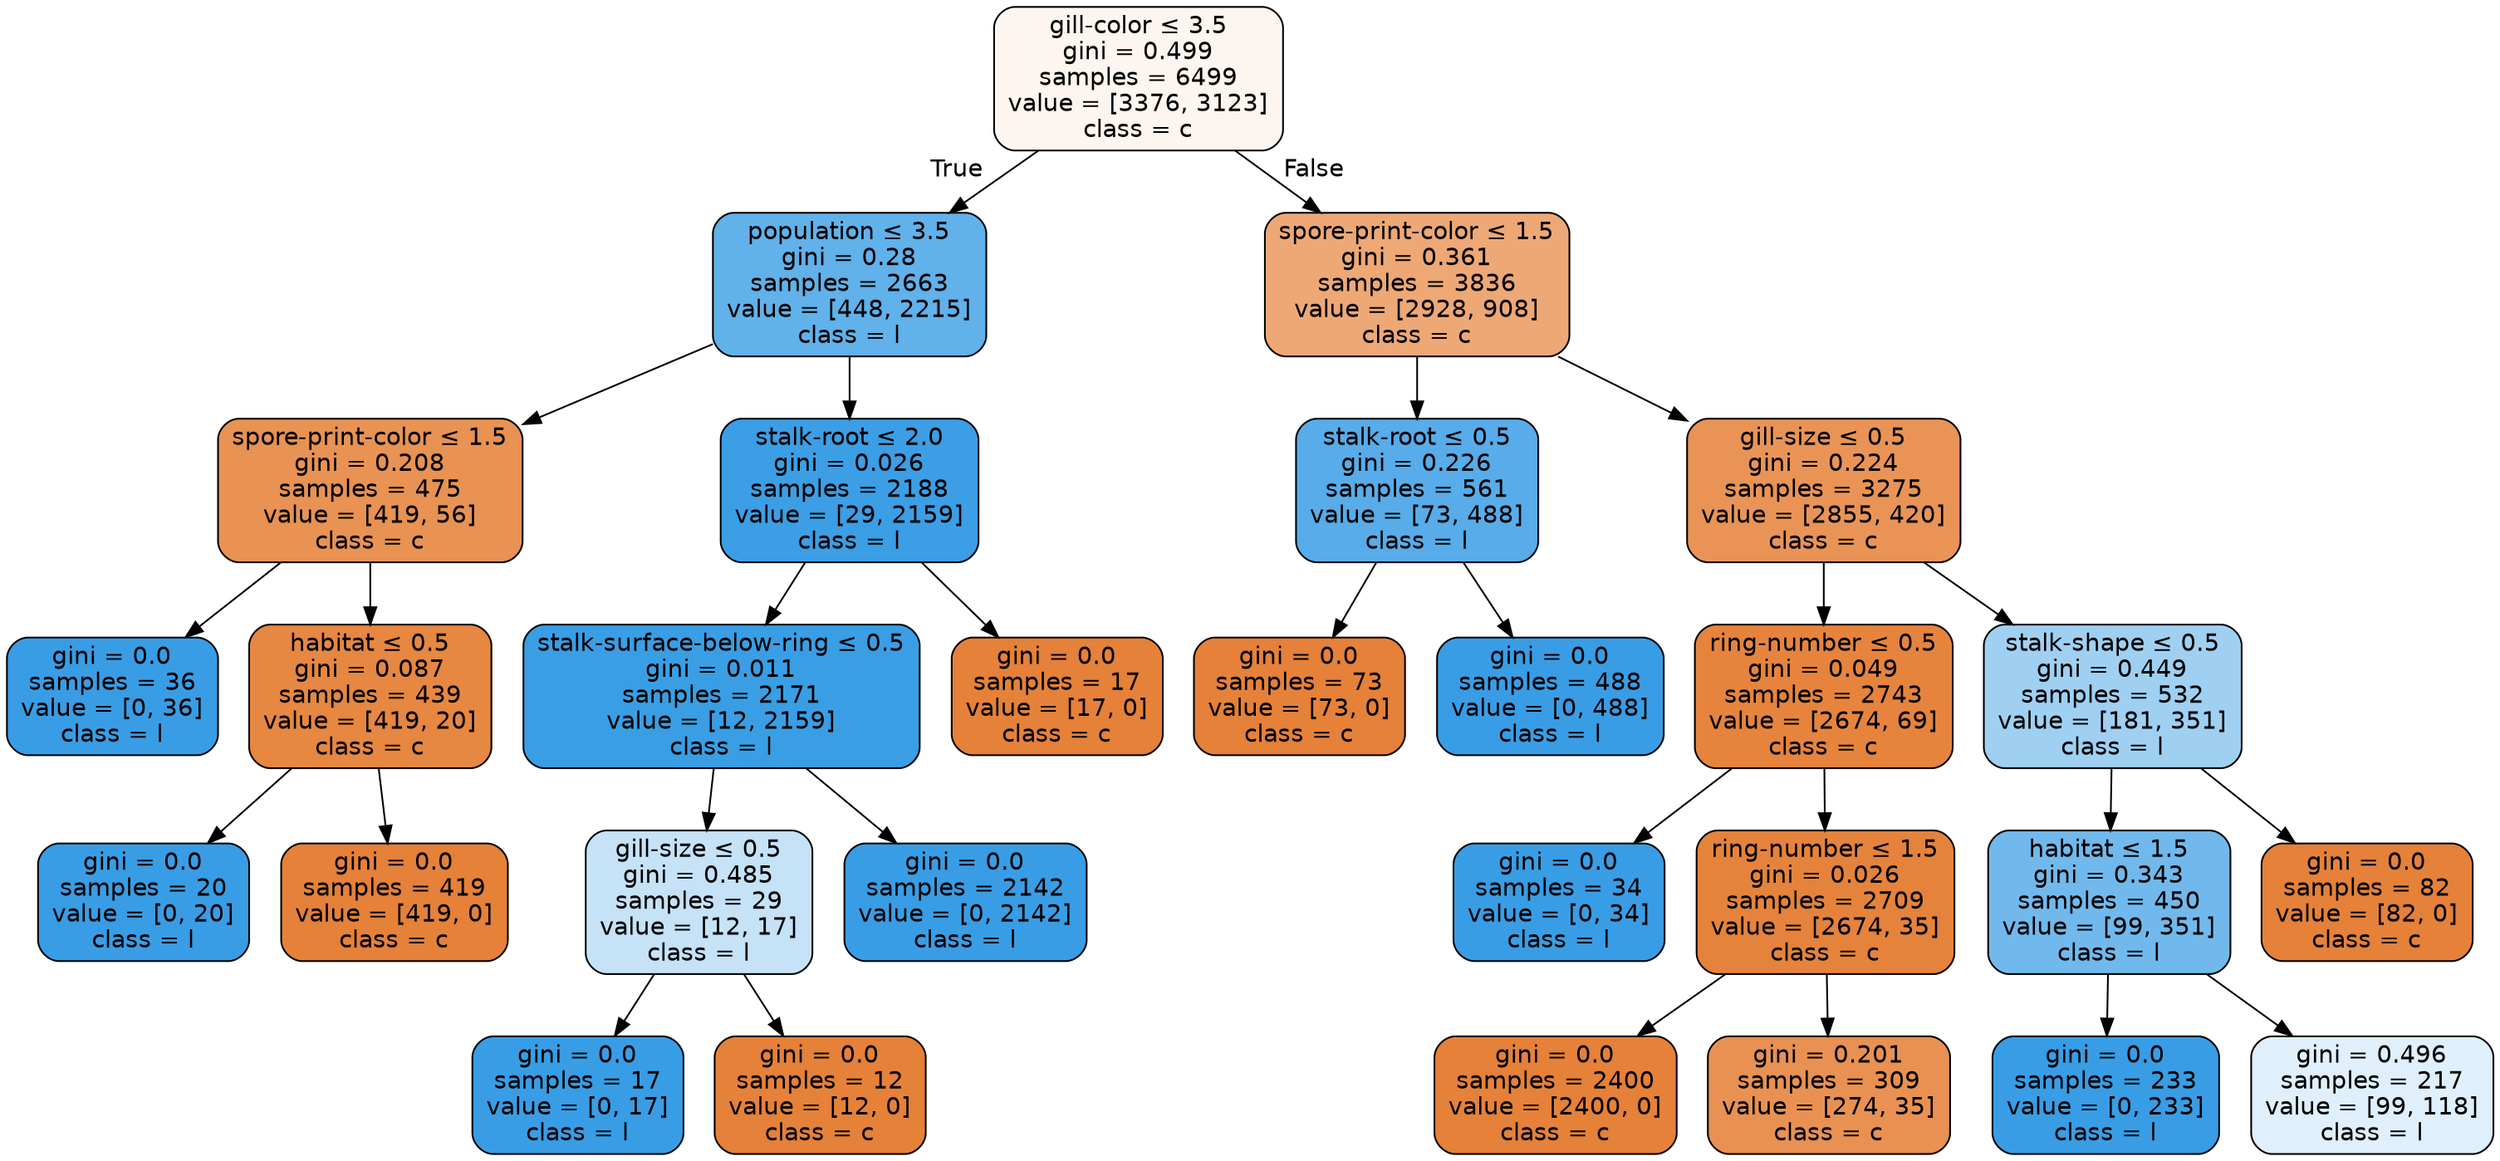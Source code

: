 digraph Tree {
node [shape=box, style="filled, rounded", color="black", fontname=helvetica] ;
edge [fontname=helvetica] ;
0 [label=<gill-color &le; 3.5<br/>gini = 0.499<br/>samples = 6499<br/>value = [3376, 3123]<br/>class = c>, fillcolor="#fdf6f0"] ;
1 [label=<population &le; 3.5<br/>gini = 0.28<br/>samples = 2663<br/>value = [448, 2215]<br/>class = l>, fillcolor="#61b1ea"] ;
0 -> 1 [labeldistance=2.5, labelangle=45, headlabel="True"] ;
2 [label=<spore-print-color &le; 1.5<br/>gini = 0.208<br/>samples = 475<br/>value = [419, 56]<br/>class = c>, fillcolor="#e89253"] ;
1 -> 2 ;
3 [label=<gini = 0.0<br/>samples = 36<br/>value = [0, 36]<br/>class = l>, fillcolor="#399de5"] ;
2 -> 3 ;
4 [label=<habitat &le; 0.5<br/>gini = 0.087<br/>samples = 439<br/>value = [419, 20]<br/>class = c>, fillcolor="#e68742"] ;
2 -> 4 ;
5 [label=<gini = 0.0<br/>samples = 20<br/>value = [0, 20]<br/>class = l>, fillcolor="#399de5"] ;
4 -> 5 ;
6 [label=<gini = 0.0<br/>samples = 419<br/>value = [419, 0]<br/>class = c>, fillcolor="#e58139"] ;
4 -> 6 ;
7 [label=<stalk-root &le; 2.0<br/>gini = 0.026<br/>samples = 2188<br/>value = [29, 2159]<br/>class = l>, fillcolor="#3c9ee5"] ;
1 -> 7 ;
8 [label=<stalk-surface-below-ring &le; 0.5<br/>gini = 0.011<br/>samples = 2171<br/>value = [12, 2159]<br/>class = l>, fillcolor="#3a9ee5"] ;
7 -> 8 ;
9 [label=<gill-size &le; 0.5<br/>gini = 0.485<br/>samples = 29<br/>value = [12, 17]<br/>class = l>, fillcolor="#c5e2f7"] ;
8 -> 9 ;
10 [label=<gini = 0.0<br/>samples = 17<br/>value = [0, 17]<br/>class = l>, fillcolor="#399de5"] ;
9 -> 10 ;
11 [label=<gini = 0.0<br/>samples = 12<br/>value = [12, 0]<br/>class = c>, fillcolor="#e58139"] ;
9 -> 11 ;
12 [label=<gini = 0.0<br/>samples = 2142<br/>value = [0, 2142]<br/>class = l>, fillcolor="#399de5"] ;
8 -> 12 ;
13 [label=<gini = 0.0<br/>samples = 17<br/>value = [17, 0]<br/>class = c>, fillcolor="#e58139"] ;
7 -> 13 ;
14 [label=<spore-print-color &le; 1.5<br/>gini = 0.361<br/>samples = 3836<br/>value = [2928, 908]<br/>class = c>, fillcolor="#eda876"] ;
0 -> 14 [labeldistance=2.5, labelangle=-45, headlabel="False"] ;
15 [label=<stalk-root &le; 0.5<br/>gini = 0.226<br/>samples = 561<br/>value = [73, 488]<br/>class = l>, fillcolor="#57ace9"] ;
14 -> 15 ;
16 [label=<gini = 0.0<br/>samples = 73<br/>value = [73, 0]<br/>class = c>, fillcolor="#e58139"] ;
15 -> 16 ;
17 [label=<gini = 0.0<br/>samples = 488<br/>value = [0, 488]<br/>class = l>, fillcolor="#399de5"] ;
15 -> 17 ;
18 [label=<gill-size &le; 0.5<br/>gini = 0.224<br/>samples = 3275<br/>value = [2855, 420]<br/>class = c>, fillcolor="#e99456"] ;
14 -> 18 ;
19 [label=<ring-number &le; 0.5<br/>gini = 0.049<br/>samples = 2743<br/>value = [2674, 69]<br/>class = c>, fillcolor="#e6843e"] ;
18 -> 19 ;
20 [label=<gini = 0.0<br/>samples = 34<br/>value = [0, 34]<br/>class = l>, fillcolor="#399de5"] ;
19 -> 20 ;
21 [label=<ring-number &le; 1.5<br/>gini = 0.026<br/>samples = 2709<br/>value = [2674, 35]<br/>class = c>, fillcolor="#e5833c"] ;
19 -> 21 ;
22 [label=<gini = 0.0<br/>samples = 2400<br/>value = [2400, 0]<br/>class = c>, fillcolor="#e58139"] ;
21 -> 22 ;
23 [label=<gini = 0.201<br/>samples = 309<br/>value = [274, 35]<br/>class = c>, fillcolor="#e89152"] ;
21 -> 23 ;
24 [label=<stalk-shape &le; 0.5<br/>gini = 0.449<br/>samples = 532<br/>value = [181, 351]<br/>class = l>, fillcolor="#9fd0f2"] ;
18 -> 24 ;
25 [label=<habitat &le; 1.5<br/>gini = 0.343<br/>samples = 450<br/>value = [99, 351]<br/>class = l>, fillcolor="#71b9ec"] ;
24 -> 25 ;
26 [label=<gini = 0.0<br/>samples = 233<br/>value = [0, 233]<br/>class = l>, fillcolor="#399de5"] ;
25 -> 26 ;
27 [label=<gini = 0.496<br/>samples = 217<br/>value = [99, 118]<br/>class = l>, fillcolor="#dfeffb"] ;
25 -> 27 ;
28 [label=<gini = 0.0<br/>samples = 82<br/>value = [82, 0]<br/>class = c>, fillcolor="#e58139"] ;
24 -> 28 ;
}
